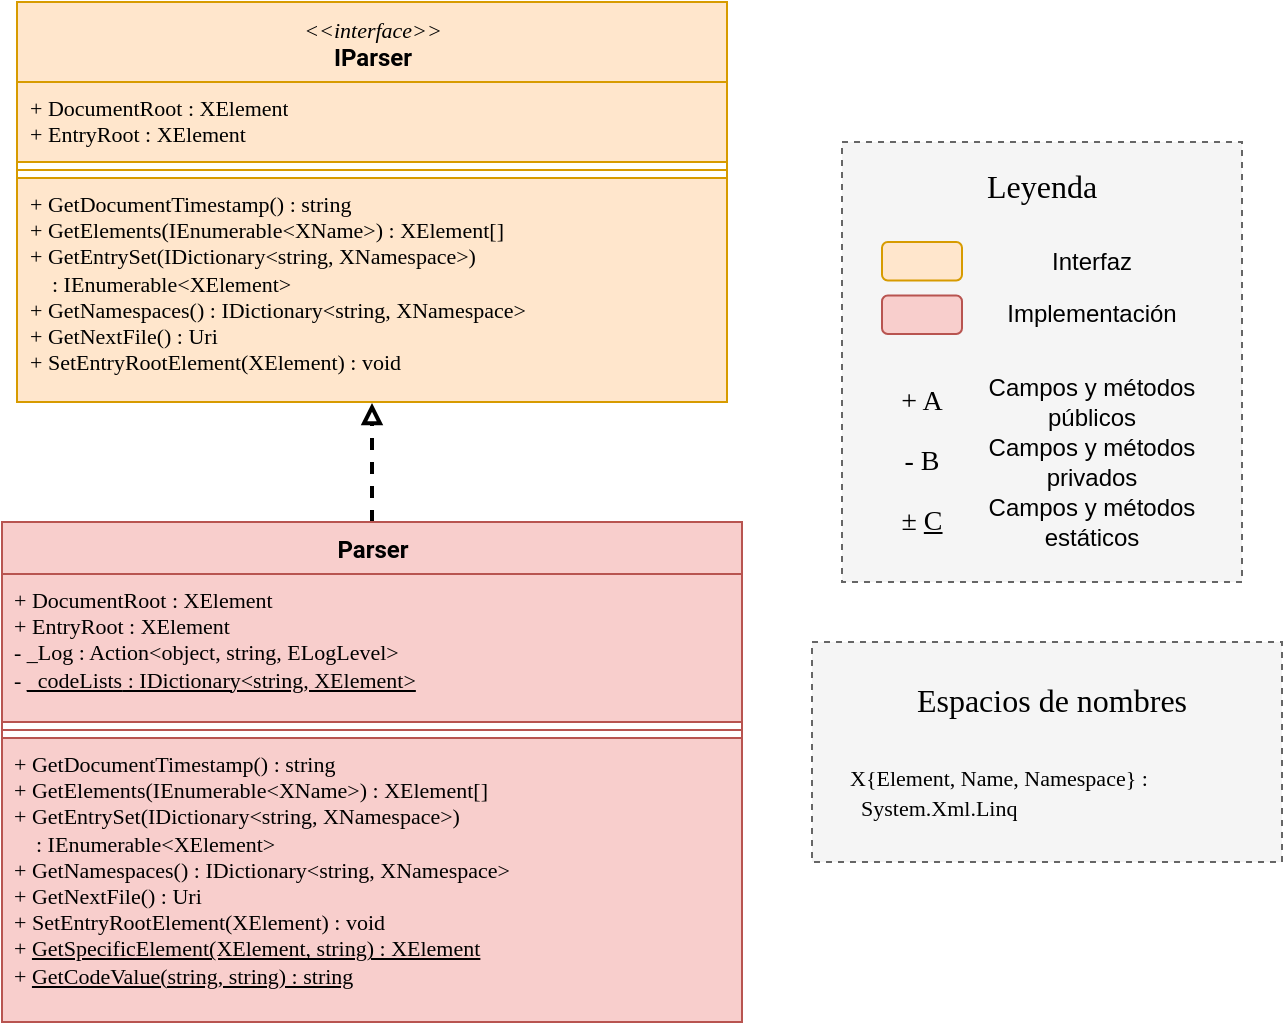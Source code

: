 <mxfile version="14.5.1" type="device"><diagram id="mocti-8WHUklvOh7gB8S" name="Página-1"><mxGraphModel dx="1422" dy="825" grid="1" gridSize="10" guides="1" tooltips="1" connect="1" arrows="1" fold="1" page="1" pageScale="1" pageWidth="827" pageHeight="1169" math="0" shadow="0"><root><mxCell id="0"/><mxCell id="1" parent="0"/><mxCell id="UiRRCaKhmhFh9wx1vDOR-10" value="" style="group" parent="1" vertex="1" connectable="0"><mxGeometry x="480" y="100" width="200" height="240" as="geometry"/></mxCell><mxCell id="UiRRCaKhmhFh9wx1vDOR-11" value="" style="rounded=0;whiteSpace=wrap;html=1;fontFamily=Roboto Slab;fontSource=https%3A%2F%2Ffonts.googleapis.com%2Fcss%3Ffamily%3DRoboto%2BSlab;fontSize=20;fillColor=#f5f5f5;strokeColor=#666666;fontColor=#333333;dashed=1;strokeWidth=1;glass=0;shadow=0;sketch=0;" parent="UiRRCaKhmhFh9wx1vDOR-10" vertex="1"><mxGeometry width="200" height="220" as="geometry"/></mxCell><mxCell id="UiRRCaKhmhFh9wx1vDOR-12" value="&lt;font style=&quot;font-size: 16px&quot;&gt;Leyenda&lt;/font&gt;" style="text;html=1;strokeColor=none;fillColor=none;align=center;verticalAlign=middle;whiteSpace=wrap;rounded=0;shadow=0;glass=0;dashed=1;sketch=0;fontFamily=Roboto Slab;fontSource=https%3A%2F%2Ffonts.googleapis.com%2Fcss%3Ffamily%3DRoboto%2BSlab;fontSize=20;" parent="UiRRCaKhmhFh9wx1vDOR-10" vertex="1"><mxGeometry x="80" y="10" width="40" height="19.2" as="geometry"/></mxCell><mxCell id="UiRRCaKhmhFh9wx1vDOR-13" value="" style="rounded=1;whiteSpace=wrap;html=1;strokeColor=#d79b00;fillColor=#ffe6cc;align=left;" parent="UiRRCaKhmhFh9wx1vDOR-10" vertex="1"><mxGeometry x="20" y="50" width="40" height="19.2" as="geometry"/></mxCell><mxCell id="UiRRCaKhmhFh9wx1vDOR-14" value="Interfaz" style="text;html=1;strokeColor=none;fillColor=none;align=center;verticalAlign=middle;whiteSpace=wrap;rounded=0;shadow=0;glass=0;dashed=1;sketch=0;fontFamily=Helvetica;fontSize=12;" parent="UiRRCaKhmhFh9wx1vDOR-10" vertex="1"><mxGeometry x="70" y="50" width="110" height="19.2" as="geometry"/></mxCell><mxCell id="UiRRCaKhmhFh9wx1vDOR-15" value="" style="rounded=1;whiteSpace=wrap;html=1;strokeColor=#b85450;fillColor=#f8cecc;align=left;" parent="UiRRCaKhmhFh9wx1vDOR-10" vertex="1"><mxGeometry x="20" y="76.8" width="40" height="19.2" as="geometry"/></mxCell><mxCell id="UiRRCaKhmhFh9wx1vDOR-16" value="Implementación" style="text;html=1;strokeColor=none;fillColor=none;align=center;verticalAlign=middle;whiteSpace=wrap;rounded=0;shadow=0;glass=0;dashed=1;sketch=0;fontFamily=Helvetica;fontSize=12;" parent="UiRRCaKhmhFh9wx1vDOR-10" vertex="1"><mxGeometry x="70" y="76.8" width="110" height="19.2" as="geometry"/></mxCell><mxCell id="UiRRCaKhmhFh9wx1vDOR-17" value="&lt;font face=&quot;Roboto Mono&quot; data-font-src=&quot;https://fonts.googleapis.com/css?family=Roboto+Mono&quot; style=&quot;font-size: 14px&quot;&gt;+ A&lt;/font&gt;" style="text;html=1;strokeColor=none;fillColor=none;align=center;verticalAlign=middle;whiteSpace=wrap;rounded=0;labelBackgroundColor=none;" parent="UiRRCaKhmhFh9wx1vDOR-10" vertex="1"><mxGeometry x="20" y="120" width="40" height="20" as="geometry"/></mxCell><mxCell id="UiRRCaKhmhFh9wx1vDOR-18" value="Campos y métodos&lt;br&gt;públicos" style="text;html=1;strokeColor=none;fillColor=none;align=center;verticalAlign=middle;whiteSpace=wrap;rounded=0;shadow=0;glass=0;dashed=1;sketch=0;fontFamily=Helvetica;fontSize=12;" parent="UiRRCaKhmhFh9wx1vDOR-10" vertex="1"><mxGeometry x="70" y="120.8" width="110" height="19.2" as="geometry"/></mxCell><mxCell id="UiRRCaKhmhFh9wx1vDOR-19" value="&lt;font face=&quot;Roboto Mono&quot; data-font-src=&quot;https://fonts.googleapis.com/css?family=Roboto+Mono&quot; style=&quot;font-size: 14px&quot;&gt;- B&lt;/font&gt;" style="text;html=1;strokeColor=none;fillColor=none;align=center;verticalAlign=middle;whiteSpace=wrap;rounded=0;labelBackgroundColor=none;" parent="UiRRCaKhmhFh9wx1vDOR-10" vertex="1"><mxGeometry x="20" y="150" width="40" height="20" as="geometry"/></mxCell><mxCell id="UiRRCaKhmhFh9wx1vDOR-20" value="Campos y métodos&lt;br&gt;privados" style="text;html=1;strokeColor=none;fillColor=none;align=center;verticalAlign=middle;whiteSpace=wrap;rounded=0;shadow=0;glass=0;dashed=1;sketch=0;fontFamily=Helvetica;fontSize=12;" parent="UiRRCaKhmhFh9wx1vDOR-10" vertex="1"><mxGeometry x="70" y="150" width="110" height="19.2" as="geometry"/></mxCell><mxCell id="UiRRCaKhmhFh9wx1vDOR-21" value="&lt;font face=&quot;Roboto Mono&quot; data-font-src=&quot;https://fonts.googleapis.com/css?family=Roboto+Mono&quot; style=&quot;font-size: 14px&quot;&gt;&lt;span class=&quot;aCOpRe&quot;&gt;±&lt;/span&gt;&amp;nbsp;&lt;u&gt;C&lt;/u&gt;&lt;/font&gt;" style="text;html=1;strokeColor=none;fillColor=none;align=center;verticalAlign=middle;whiteSpace=wrap;rounded=0;labelBackgroundColor=none;" parent="UiRRCaKhmhFh9wx1vDOR-10" vertex="1"><mxGeometry x="20" y="180" width="40" height="20" as="geometry"/></mxCell><mxCell id="UiRRCaKhmhFh9wx1vDOR-22" value="Campos y métodos&lt;br&gt;estáticos" style="text;html=1;strokeColor=none;fillColor=none;align=center;verticalAlign=middle;whiteSpace=wrap;rounded=0;shadow=0;glass=0;dashed=1;sketch=0;fontFamily=Helvetica;fontSize=12;" parent="UiRRCaKhmhFh9wx1vDOR-10" vertex="1"><mxGeometry x="70" y="180.8" width="110" height="19.2" as="geometry"/></mxCell><mxCell id="UiRRCaKhmhFh9wx1vDOR-23" value="" style="group" parent="1" vertex="1" connectable="0"><mxGeometry x="460" y="300" width="240" height="180" as="geometry"/></mxCell><mxCell id="UiRRCaKhmhFh9wx1vDOR-24" value="" style="rounded=0;whiteSpace=wrap;html=1;fontFamily=Roboto Slab;fontSource=https%3A%2F%2Ffonts.googleapis.com%2Fcss%3Ffamily%3DRoboto%2BSlab;fontSize=20;fillColor=#f5f5f5;strokeColor=#666666;fontColor=#333333;dashed=1;strokeWidth=1;glass=0;shadow=0;sketch=0;" parent="UiRRCaKhmhFh9wx1vDOR-23" vertex="1"><mxGeometry x="5" y="50" width="235" height="110" as="geometry"/></mxCell><mxCell id="UiRRCaKhmhFh9wx1vDOR-27" value="&lt;font face=&quot;Roboto Mono&quot; data-font-src=&quot;https://fonts.googleapis.com/css?family=Roboto+Mono&quot; style=&quot;font-size: 11px&quot;&gt;X{Element, Name, Namespace} :&lt;br&gt;&amp;nbsp; System.Xml.Linq&lt;/font&gt;" style="text;html=1;strokeColor=none;fillColor=none;align=left;verticalAlign=middle;whiteSpace=wrap;rounded=0;labelBackgroundColor=none;" parent="UiRRCaKhmhFh9wx1vDOR-23" vertex="1"><mxGeometry x="22.19" y="110.68" width="205.62" height="28.64" as="geometry"/></mxCell><mxCell id="UiRRCaKhmhFh9wx1vDOR-28" value="&lt;font style=&quot;font-size: 16px&quot;&gt;Espacios de nombres&lt;/font&gt;" style="text;html=1;strokeColor=none;fillColor=none;align=center;verticalAlign=middle;whiteSpace=wrap;rounded=0;shadow=0;glass=0;dashed=1;sketch=0;fontFamily=Roboto Slab;fontSource=https%3A%2F%2Ffonts.googleapis.com%2Fcss%3Ffamily%3DRoboto%2BSlab;fontSize=20;" parent="UiRRCaKhmhFh9wx1vDOR-23" vertex="1"><mxGeometry x="34.84" y="70" width="180.32" height="13.75" as="geometry"/></mxCell><mxCell id="UiRRCaKhmhFh9wx1vDOR-38" style="edgeStyle=orthogonalEdgeStyle;rounded=0;orthogonalLoop=1;jettySize=auto;html=1;exitX=0.5;exitY=0;exitDx=0;exitDy=0;entryX=0.5;entryY=1.004;entryDx=0;entryDy=0;entryPerimeter=0;endArrow=block;endFill=0;dashed=1;strokeWidth=2;" parent="1" source="UiRRCaKhmhFh9wx1vDOR-30" target="UiRRCaKhmhFh9wx1vDOR-37" edge="1"><mxGeometry relative="1" as="geometry"/></mxCell><mxCell id="UiRRCaKhmhFh9wx1vDOR-30" value="&lt;font face=&quot;Roboto&quot; data-font-src=&quot;https://fonts.googleapis.com/css?family=Roboto&quot;&gt;Parser&lt;/font&gt;" style="swimlane;fontStyle=1;align=center;verticalAlign=top;childLayout=stackLayout;horizontal=1;startSize=26;horizontalStack=0;resizeParent=1;resizeParentMax=0;resizeLast=0;collapsible=1;marginBottom=0;rounded=0;strokeColor=#b85450;html=1;fillColor=#f8cecc;" parent="1" vertex="1"><mxGeometry x="60" y="290" width="370" height="250" as="geometry"/></mxCell><mxCell id="UiRRCaKhmhFh9wx1vDOR-31" value="+&amp;nbsp;&lt;font data-font-src=&quot;https://fonts.googleapis.com/css?family=Roboto&quot;&gt;DocumentRoot&lt;/font&gt;&amp;nbsp;:&amp;nbsp;&lt;font data-font-src=&quot;https://fonts.googleapis.com/css?family=Roboto+Mono&quot;&gt;XElement&lt;/font&gt;&lt;br&gt;&lt;font data-font-src=&quot;https://fonts.googleapis.com/css?family=Roboto+Slab&quot;&gt;+&lt;/font&gt;&amp;nbsp;EntryRoot :&amp;nbsp;&lt;font data-font-src=&quot;https://fonts.googleapis.com/css?family=Roboto+Mono&quot;&gt;XElement&lt;br&gt;- _Log : Action&amp;lt;object, string, ELogLevel&amp;gt;&lt;br&gt;-&amp;nbsp;&lt;u&gt;_codeLists&lt;/u&gt;&lt;u&gt;&amp;nbsp;: IDictionary&amp;lt;string, XElement&amp;gt;&lt;/u&gt;&lt;br&gt;&lt;/font&gt;" style="text;strokeColor=#b85450;fillColor=#f8cecc;align=left;verticalAlign=top;spacingLeft=4;spacingRight=4;overflow=hidden;rotatable=0;points=[[0,0.5],[1,0.5]];portConstraint=eastwest;fontFamily=Roboto Mono;fontSource=https%3A%2F%2Ffonts.googleapis.com%2Fcss%3Ffamily%3DRoboto%2BMono;fontSize=11;html=1;" parent="UiRRCaKhmhFh9wx1vDOR-30" vertex="1"><mxGeometry y="26" width="370" height="74" as="geometry"/></mxCell><mxCell id="UiRRCaKhmhFh9wx1vDOR-32" value="" style="line;strokeWidth=1;fillColor=#f8cecc;align=left;verticalAlign=middle;spacingTop=-1;spacingLeft=3;spacingRight=3;rotatable=0;labelPosition=right;points=[];portConstraint=eastwest;strokeColor=#b85450;" parent="UiRRCaKhmhFh9wx1vDOR-30" vertex="1"><mxGeometry y="100" width="370" height="8" as="geometry"/></mxCell><mxCell id="UiRRCaKhmhFh9wx1vDOR-33" value="+ GetDocumentTimestamp() : string&lt;br&gt;+ GetElements(IEnumerable&amp;lt;XName&amp;gt;) : XElement[]&lt;br&gt;+&amp;nbsp;GetEntrySet(IDictionary&amp;lt;string, XNamespace&amp;gt;)&lt;br&gt;&amp;nbsp; &amp;nbsp; :&amp;nbsp;IEnumerable&amp;lt;XElement&amp;gt;&lt;br&gt;+&amp;nbsp;GetNamespaces() : IDictionary&amp;lt;string, XNamespace&amp;gt;&lt;br&gt;+ GetNextFile() : Uri&lt;br&gt;+ SetEntryRootElement(XElement) : void&lt;br&gt;+ &lt;u&gt;GetSpecificElement(XElement, string) : XElement&lt;/u&gt;&lt;br&gt;+ &lt;u&gt;GetCodeValue(string, string) : string&lt;/u&gt;" style="text;strokeColor=#b85450;fillColor=#f8cecc;align=left;verticalAlign=top;spacingLeft=4;spacingRight=4;overflow=hidden;rotatable=0;points=[[0,0.5],[1,0.5]];portConstraint=eastwest;fontFamily=Roboto Mono;fontSource=https%3A%2F%2Ffonts.googleapis.com%2Fcss%3Ffamily%3DRoboto%2BMono;fontSize=11;html=1;" parent="UiRRCaKhmhFh9wx1vDOR-30" vertex="1"><mxGeometry y="108" width="370" height="142" as="geometry"/></mxCell><mxCell id="UiRRCaKhmhFh9wx1vDOR-34" value="&lt;font data-font-src=&quot;https://fonts.googleapis.com/css?family=Roboto&quot;&gt;&lt;font face=&quot;Roboto Mono&quot; data-font-src=&quot;https://fonts.googleapis.com/css?family=Roboto+Mono&quot; style=&quot;font-size: 11px&quot;&gt;&lt;i style=&quot;font-weight: normal&quot;&gt;&amp;lt;&amp;lt;interface&amp;gt;&amp;gt;&lt;/i&gt;&lt;/font&gt;&lt;br&gt;&lt;font face=&quot;Roboto&quot;&gt;IParser&lt;/font&gt;&lt;/font&gt;" style="swimlane;fontStyle=1;align=center;verticalAlign=top;childLayout=stackLayout;horizontal=1;startSize=40;horizontalStack=0;resizeParent=1;resizeParentMax=0;resizeLast=0;collapsible=1;marginBottom=0;rounded=0;strokeColor=#d79b00;html=1;fillColor=#ffe6cc;" parent="1" vertex="1"><mxGeometry x="67.5" y="30" width="355" height="200" as="geometry"/></mxCell><mxCell id="UiRRCaKhmhFh9wx1vDOR-35" value="+&amp;nbsp;&lt;font data-font-src=&quot;https://fonts.googleapis.com/css?family=Roboto&quot;&gt;DocumentRoot&lt;/font&gt;&amp;nbsp;:&amp;nbsp;&lt;font data-font-src=&quot;https://fonts.googleapis.com/css?family=Roboto+Mono&quot;&gt;XElement&lt;/font&gt;&lt;br&gt;&lt;font data-font-src=&quot;https://fonts.googleapis.com/css?family=Roboto+Slab&quot;&gt;+&lt;/font&gt;&amp;nbsp;EntryRoot :&amp;nbsp;&lt;font data-font-src=&quot;https://fonts.googleapis.com/css?family=Roboto+Mono&quot;&gt;XElement&lt;br&gt;&lt;/font&gt;" style="text;strokeColor=#d79b00;fillColor=#ffe6cc;align=left;verticalAlign=top;spacingLeft=4;spacingRight=4;overflow=hidden;rotatable=0;points=[[0,0.5],[1,0.5]];portConstraint=eastwest;fontFamily=Roboto Mono;fontSource=https%3A%2F%2Ffonts.googleapis.com%2Fcss%3Ffamily%3DRoboto%2BMono;fontSize=11;html=1;" parent="UiRRCaKhmhFh9wx1vDOR-34" vertex="1"><mxGeometry y="40" width="355" height="40" as="geometry"/></mxCell><mxCell id="UiRRCaKhmhFh9wx1vDOR-36" value="" style="line;strokeWidth=1;fillColor=#ffe6cc;align=left;verticalAlign=middle;spacingTop=-1;spacingLeft=3;spacingRight=3;rotatable=0;labelPosition=right;points=[];portConstraint=eastwest;strokeColor=#d79b00;" parent="UiRRCaKhmhFh9wx1vDOR-34" vertex="1"><mxGeometry y="80" width="355" height="8" as="geometry"/></mxCell><mxCell id="UiRRCaKhmhFh9wx1vDOR-37" value="+ GetDocumentTimestamp() : string&lt;br&gt;+ GetElements(IEnumerable&amp;lt;XName&amp;gt;) : XElement[]&lt;br&gt;+&amp;nbsp;GetEntrySet(IDictionary&amp;lt;string, XNamespace&amp;gt;)&lt;br&gt;&amp;nbsp; &amp;nbsp; :&amp;nbsp;IEnumerable&amp;lt;XElement&amp;gt;&lt;br&gt;+&amp;nbsp;GetNamespaces() : IDictionary&amp;lt;string, XNamespace&amp;gt;&lt;br&gt;+ GetNextFile() : Uri&lt;br&gt;+ SetEntryRootElement(XElement) : void" style="text;strokeColor=#d79b00;fillColor=#ffe6cc;align=left;verticalAlign=top;spacingLeft=4;spacingRight=4;overflow=hidden;rotatable=0;points=[[0,0.5],[1,0.5]];portConstraint=eastwest;fontFamily=Roboto Mono;fontSource=https%3A%2F%2Ffonts.googleapis.com%2Fcss%3Ffamily%3DRoboto%2BMono;fontSize=11;html=1;" parent="UiRRCaKhmhFh9wx1vDOR-34" vertex="1"><mxGeometry y="88" width="355" height="112" as="geometry"/></mxCell></root></mxGraphModel></diagram></mxfile>